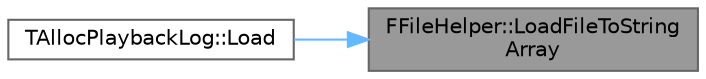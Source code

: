 digraph "FFileHelper::LoadFileToStringArray"
{
 // INTERACTIVE_SVG=YES
 // LATEX_PDF_SIZE
  bgcolor="transparent";
  edge [fontname=Helvetica,fontsize=10,labelfontname=Helvetica,labelfontsize=10];
  node [fontname=Helvetica,fontsize=10,shape=box,height=0.2,width=0.4];
  rankdir="RL";
  Node1 [id="Node000001",label="FFileHelper::LoadFileToString\lArray",height=0.2,width=0.4,color="gray40", fillcolor="grey60", style="filled", fontcolor="black",tooltip="Load a text file to an array of strings."];
  Node1 -> Node2 [id="edge1_Node000001_Node000002",dir="back",color="steelblue1",style="solid",tooltip=" "];
  Node2 [id="Node000002",label="TAllocPlaybackLog::Load",height=0.2,width=0.4,color="grey40", fillcolor="white", style="filled",URL="$d3/d6d/classTAllocPlaybackLog.html#a77bfdc44bab25b80374611922edbc5a1",tooltip=" "];
}
